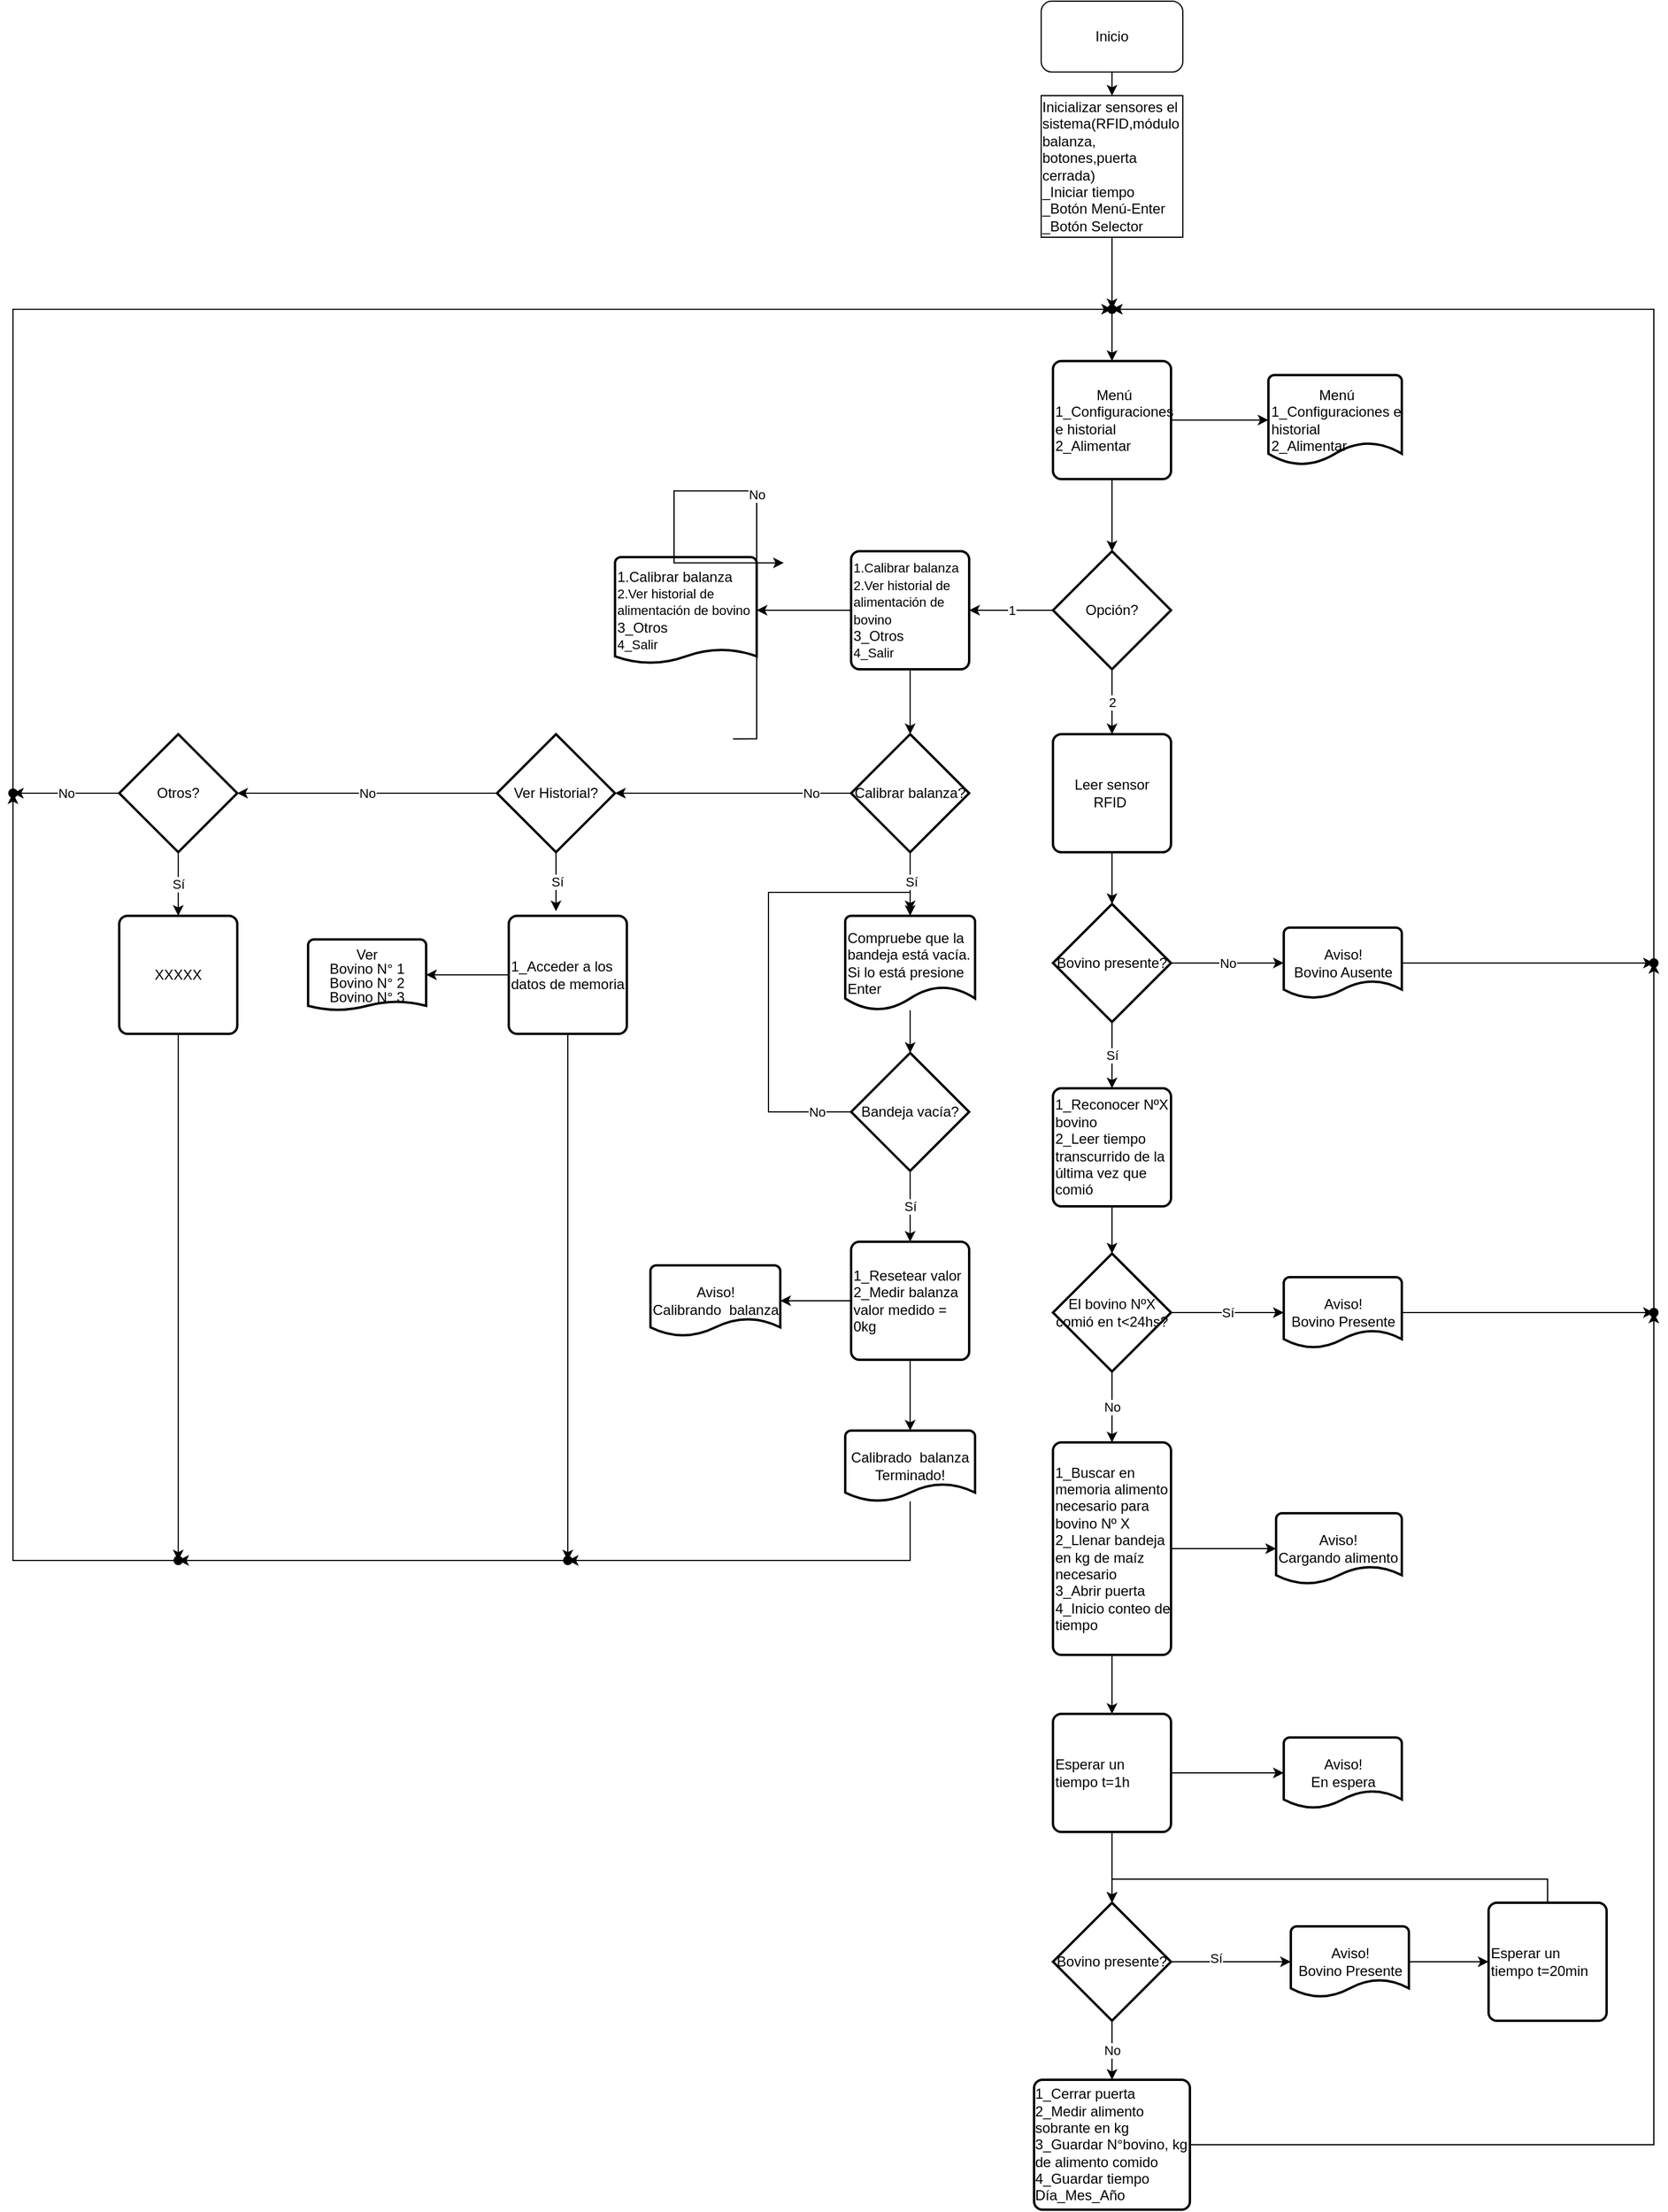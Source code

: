 <mxfile version="21.2.8" type="device">
  <diagram id="C5RBs43oDa-KdzZeNtuy" name="Page-1">
    <mxGraphModel dx="1843" dy="619" grid="1" gridSize="10" guides="1" tooltips="1" connect="1" arrows="1" fold="1" page="1" pageScale="1" pageWidth="827" pageHeight="1169" math="0" shadow="0">
      <root>
        <mxCell id="WIyWlLk6GJQsqaUBKTNV-0" />
        <mxCell id="WIyWlLk6GJQsqaUBKTNV-1" parent="WIyWlLk6GJQsqaUBKTNV-0" />
        <mxCell id="Qc7WhJj-bPQKoWYA3_jL-60" value="" style="edgeStyle=orthogonalEdgeStyle;rounded=0;orthogonalLoop=1;jettySize=auto;html=1;" edge="1" parent="WIyWlLk6GJQsqaUBKTNV-1" source="Qc7WhJj-bPQKoWYA3_jL-61" target="Qc7WhJj-bPQKoWYA3_jL-63">
          <mxGeometry relative="1" as="geometry" />
        </mxCell>
        <mxCell id="Qc7WhJj-bPQKoWYA3_jL-61" value="Inicio" style="rounded=1;whiteSpace=wrap;html=1;" vertex="1" parent="WIyWlLk6GJQsqaUBKTNV-1">
          <mxGeometry x="541" y="19" width="120" height="60" as="geometry" />
        </mxCell>
        <mxCell id="Qc7WhJj-bPQKoWYA3_jL-62" value="" style="edgeStyle=orthogonalEdgeStyle;rounded=0;orthogonalLoop=1;jettySize=auto;html=1;" edge="1" parent="WIyWlLk6GJQsqaUBKTNV-1" source="Qc7WhJj-bPQKoWYA3_jL-63" target="Qc7WhJj-bPQKoWYA3_jL-118">
          <mxGeometry relative="1" as="geometry" />
        </mxCell>
        <mxCell id="Qc7WhJj-bPQKoWYA3_jL-63" value="&lt;div style=&quot;text-align: left;&quot;&gt;&lt;span style=&quot;background-color: initial;&quot;&gt;Inicializar sensores el sistema(RFID,módulo balanza, botones,puerta cerrada)&lt;/span&gt;&lt;/div&gt;&lt;div style=&quot;text-align: left;&quot;&gt;&lt;span style=&quot;background-color: initial;&quot;&gt;_Iniciar tiempo&lt;/span&gt;&lt;/div&gt;&lt;div style=&quot;text-align: left;&quot;&gt;&lt;span style=&quot;background-color: initial;&quot;&gt;_Botón Menú-Enter&lt;/span&gt;&lt;/div&gt;&lt;div style=&quot;text-align: left;&quot;&gt;&lt;span style=&quot;background-color: initial;&quot;&gt;_Botón Selector&lt;/span&gt;&lt;/div&gt;" style="whiteSpace=wrap;html=1;aspect=fixed;" vertex="1" parent="WIyWlLk6GJQsqaUBKTNV-1">
          <mxGeometry x="541" y="99" width="120" height="120" as="geometry" />
        </mxCell>
        <mxCell id="Qc7WhJj-bPQKoWYA3_jL-64" value="No" style="edgeStyle=orthogonalEdgeStyle;rounded=0;orthogonalLoop=1;jettySize=auto;html=1;entryX=0;entryY=0.5;entryDx=0;entryDy=0;entryPerimeter=0;" edge="1" parent="WIyWlLk6GJQsqaUBKTNV-1" source="Qc7WhJj-bPQKoWYA3_jL-66" target="Qc7WhJj-bPQKoWYA3_jL-68">
          <mxGeometry relative="1" as="geometry">
            <mxPoint x="724.0" y="902.86" as="targetPoint" />
          </mxGeometry>
        </mxCell>
        <mxCell id="Qc7WhJj-bPQKoWYA3_jL-148" value="Sí" style="edgeStyle=orthogonalEdgeStyle;rounded=0;orthogonalLoop=1;jettySize=auto;html=1;" edge="1" parent="WIyWlLk6GJQsqaUBKTNV-1" source="Qc7WhJj-bPQKoWYA3_jL-66" target="Qc7WhJj-bPQKoWYA3_jL-147">
          <mxGeometry relative="1" as="geometry" />
        </mxCell>
        <mxCell id="Qc7WhJj-bPQKoWYA3_jL-66" value="Bovino presente?" style="strokeWidth=2;html=1;shape=mxgraph.flowchart.decision;whiteSpace=wrap;" vertex="1" parent="WIyWlLk6GJQsqaUBKTNV-1">
          <mxGeometry x="551" y="783.86" width="100" height="100" as="geometry" />
        </mxCell>
        <mxCell id="Qc7WhJj-bPQKoWYA3_jL-154" style="edgeStyle=orthogonalEdgeStyle;rounded=0;orthogonalLoop=1;jettySize=auto;html=1;entryX=0.262;entryY=0.622;entryDx=0;entryDy=0;entryPerimeter=0;" edge="1" parent="WIyWlLk6GJQsqaUBKTNV-1" source="Qc7WhJj-bPQKoWYA3_jL-68" target="Qc7WhJj-bPQKoWYA3_jL-152">
          <mxGeometry relative="1" as="geometry" />
        </mxCell>
        <mxCell id="Qc7WhJj-bPQKoWYA3_jL-68" value="Aviso!&lt;br&gt;Bovino Ausente" style="strokeWidth=2;html=1;shape=mxgraph.flowchart.document2;whiteSpace=wrap;size=0.25;align=center;" vertex="1" parent="WIyWlLk6GJQsqaUBKTNV-1">
          <mxGeometry x="746.5" y="803.86" width="100" height="60" as="geometry" />
        </mxCell>
        <mxCell id="Qc7WhJj-bPQKoWYA3_jL-71" value="No" style="edgeStyle=orthogonalEdgeStyle;rounded=0;orthogonalLoop=1;jettySize=auto;html=1;entryX=0.5;entryY=0;entryDx=0;entryDy=0;" edge="1" parent="WIyWlLk6GJQsqaUBKTNV-1" source="Qc7WhJj-bPQKoWYA3_jL-72" target="Qc7WhJj-bPQKoWYA3_jL-91">
          <mxGeometry relative="1" as="geometry">
            <mxPoint x="610" y="1792.86" as="targetPoint" />
          </mxGeometry>
        </mxCell>
        <mxCell id="Qc7WhJj-bPQKoWYA3_jL-145" value="" style="edgeStyle=orthogonalEdgeStyle;rounded=0;orthogonalLoop=1;jettySize=auto;html=1;" edge="1" parent="WIyWlLk6GJQsqaUBKTNV-1" source="Qc7WhJj-bPQKoWYA3_jL-72" target="Qc7WhJj-bPQKoWYA3_jL-140">
          <mxGeometry relative="1" as="geometry" />
        </mxCell>
        <mxCell id="Qc7WhJj-bPQKoWYA3_jL-146" value="Sí" style="edgeLabel;html=1;align=center;verticalAlign=middle;resizable=0;points=[];" vertex="1" connectable="0" parent="Qc7WhJj-bPQKoWYA3_jL-145">
          <mxGeometry x="-0.258" y="3" relative="1" as="geometry">
            <mxPoint as="offset" />
          </mxGeometry>
        </mxCell>
        <mxCell id="Qc7WhJj-bPQKoWYA3_jL-72" value="Bovino presente?" style="strokeWidth=2;html=1;shape=mxgraph.flowchart.decision;whiteSpace=wrap;" vertex="1" parent="WIyWlLk6GJQsqaUBKTNV-1">
          <mxGeometry x="551" y="1630" width="100" height="100" as="geometry" />
        </mxCell>
        <mxCell id="Qc7WhJj-bPQKoWYA3_jL-79" value="1.Calibrar balanza&lt;br style=&quot;border-color: var(--border-color); font-size: 11px;&quot;&gt;&lt;span style=&quot;border-color: var(--border-color); font-size: 11px;&quot;&gt;2.Ver historial de alimentación de bovino&lt;br style=&quot;border-color: var(--border-color);&quot;&gt;&lt;/span&gt;&lt;span style=&quot;&quot;&gt;3_Otros&lt;/span&gt;&lt;br style=&quot;border-color: var(--border-color); font-size: 11px;&quot;&gt;&lt;span style=&quot;border-color: var(--border-color); font-size: 11px;&quot;&gt;4_Salir&lt;/span&gt;" style="strokeWidth=2;html=1;shape=mxgraph.flowchart.document2;whiteSpace=wrap;size=0.133;align=left;" vertex="1" parent="WIyWlLk6GJQsqaUBKTNV-1">
          <mxGeometry x="180" y="490" width="120" height="90" as="geometry" />
        </mxCell>
        <mxCell id="Qc7WhJj-bPQKoWYA3_jL-81" value="No" style="edgeStyle=orthogonalEdgeStyle;rounded=0;orthogonalLoop=1;jettySize=auto;html=1;entryX=0.5;entryY=0;entryDx=0;entryDy=0;entryPerimeter=0;" edge="1" parent="WIyWlLk6GJQsqaUBKTNV-1" target="Qc7WhJj-bPQKoWYA3_jL-108">
          <mxGeometry relative="1" as="geometry">
            <mxPoint x="323" y="494.86" as="targetPoint" />
            <Array as="points">
              <mxPoint x="300" y="644.86" />
              <mxPoint x="300" y="433.86" />
              <mxPoint x="230" y="433.86" />
            </Array>
            <mxPoint x="280" y="643.941" as="sourcePoint" />
          </mxGeometry>
        </mxCell>
        <mxCell id="Qc7WhJj-bPQKoWYA3_jL-170" value="" style="edgeStyle=orthogonalEdgeStyle;rounded=0;orthogonalLoop=1;jettySize=auto;html=1;" edge="1" parent="WIyWlLk6GJQsqaUBKTNV-1" source="Qc7WhJj-bPQKoWYA3_jL-86" target="Qc7WhJj-bPQKoWYA3_jL-89">
          <mxGeometry relative="1" as="geometry" />
        </mxCell>
        <mxCell id="Qc7WhJj-bPQKoWYA3_jL-86" value="Compruebe que la bandeja está vacía. Si lo está presione Enter" style="strokeWidth=2;html=1;shape=mxgraph.flowchart.document2;whiteSpace=wrap;size=0.25;align=left;" vertex="1" parent="WIyWlLk6GJQsqaUBKTNV-1">
          <mxGeometry x="375" y="793.86" width="110" height="80" as="geometry" />
        </mxCell>
        <mxCell id="Qc7WhJj-bPQKoWYA3_jL-171" value="Sí" style="edgeStyle=orthogonalEdgeStyle;rounded=0;orthogonalLoop=1;jettySize=auto;html=1;entryX=0.5;entryY=0;entryDx=0;entryDy=0;" edge="1" parent="WIyWlLk6GJQsqaUBKTNV-1" source="Qc7WhJj-bPQKoWYA3_jL-89" target="Qc7WhJj-bPQKoWYA3_jL-132">
          <mxGeometry relative="1" as="geometry" />
        </mxCell>
        <mxCell id="Qc7WhJj-bPQKoWYA3_jL-173" value="No" style="edgeStyle=orthogonalEdgeStyle;rounded=0;orthogonalLoop=1;jettySize=auto;html=1;entryX=0.5;entryY=0;entryDx=0;entryDy=0;entryPerimeter=0;" edge="1" parent="WIyWlLk6GJQsqaUBKTNV-1" source="Qc7WhJj-bPQKoWYA3_jL-89" target="Qc7WhJj-bPQKoWYA3_jL-86">
          <mxGeometry x="-0.848" relative="1" as="geometry">
            <Array as="points">
              <mxPoint x="310" y="960" />
              <mxPoint x="310" y="774" />
              <mxPoint x="430" y="774" />
            </Array>
            <mxPoint x="1" as="offset" />
          </mxGeometry>
        </mxCell>
        <mxCell id="Qc7WhJj-bPQKoWYA3_jL-89" value="Bandeja vacía?" style="strokeWidth=2;html=1;shape=mxgraph.flowchart.decision;whiteSpace=wrap;" vertex="1" parent="WIyWlLk6GJQsqaUBKTNV-1">
          <mxGeometry x="380" y="910" width="100" height="100" as="geometry" />
        </mxCell>
        <mxCell id="Qc7WhJj-bPQKoWYA3_jL-164" style="edgeStyle=orthogonalEdgeStyle;rounded=0;orthogonalLoop=1;jettySize=auto;html=1;entryX=0.585;entryY=1.197;entryDx=0;entryDy=0;entryPerimeter=0;" edge="1" parent="WIyWlLk6GJQsqaUBKTNV-1" source="Qc7WhJj-bPQKoWYA3_jL-91" target="Qc7WhJj-bPQKoWYA3_jL-163">
          <mxGeometry relative="1" as="geometry" />
        </mxCell>
        <mxCell id="Qc7WhJj-bPQKoWYA3_jL-91" value="&lt;div style=&quot;text-align: left;&quot;&gt;&lt;span style=&quot;background-color: initial;&quot;&gt;1_Cerrar puerta&lt;/span&gt;&lt;/div&gt;&lt;div style=&quot;text-align: left;&quot;&gt;&lt;span style=&quot;background-color: initial;&quot;&gt;2_Medir alimento&amp;nbsp; sobrante en kg&lt;/span&gt;&lt;/div&gt;&lt;div style=&quot;text-align: left;&quot;&gt;&lt;span style=&quot;background-color: initial;&quot;&gt;3_Guardar N°bovino, kg de alimento comido&lt;/span&gt;&lt;/div&gt;&lt;div style=&quot;text-align: left;&quot;&gt;&lt;span style=&quot;background-color: initial;&quot;&gt;4_Guardar tiempo Día_Mes_Año&lt;/span&gt;&lt;/div&gt;" style="rounded=1;whiteSpace=wrap;html=1;absoluteArcSize=1;arcSize=14;strokeWidth=2;" vertex="1" parent="WIyWlLk6GJQsqaUBKTNV-1">
          <mxGeometry x="535" y="1780" width="132" height="110" as="geometry" />
        </mxCell>
        <mxCell id="Qc7WhJj-bPQKoWYA3_jL-139" value="" style="edgeStyle=orthogonalEdgeStyle;rounded=0;orthogonalLoop=1;jettySize=auto;html=1;" edge="1" parent="WIyWlLk6GJQsqaUBKTNV-1" source="Qc7WhJj-bPQKoWYA3_jL-92" target="Qc7WhJj-bPQKoWYA3_jL-138">
          <mxGeometry relative="1" as="geometry" />
        </mxCell>
        <mxCell id="Qc7WhJj-bPQKoWYA3_jL-158" value="" style="edgeStyle=orthogonalEdgeStyle;rounded=0;orthogonalLoop=1;jettySize=auto;html=1;" edge="1" parent="WIyWlLk6GJQsqaUBKTNV-1" source="Qc7WhJj-bPQKoWYA3_jL-92" target="Qc7WhJj-bPQKoWYA3_jL-136">
          <mxGeometry relative="1" as="geometry" />
        </mxCell>
        <mxCell id="Qc7WhJj-bPQKoWYA3_jL-92" value="1_Buscar en memoria alimento necesario para bovino Nº X&lt;br style=&quot;border-color: var(--border-color);&quot;&gt;2_Llenar bandeja en kg de maíz necesario &lt;br&gt;3_Abrir puerta&lt;br&gt;4_Inicio conteo de tiempo" style="rounded=1;whiteSpace=wrap;html=1;absoluteArcSize=1;arcSize=14;strokeWidth=2;align=left;" vertex="1" parent="WIyWlLk6GJQsqaUBKTNV-1">
          <mxGeometry x="551" y="1240" width="100" height="180" as="geometry" />
        </mxCell>
        <mxCell id="Qc7WhJj-bPQKoWYA3_jL-177" style="edgeStyle=orthogonalEdgeStyle;rounded=0;orthogonalLoop=1;jettySize=auto;html=1;entryX=0.997;entryY=0.609;entryDx=0;entryDy=0;entryPerimeter=0;" edge="1" parent="WIyWlLk6GJQsqaUBKTNV-1" source="Qc7WhJj-bPQKoWYA3_jL-96" target="Qc7WhJj-bPQKoWYA3_jL-176">
          <mxGeometry relative="1" as="geometry">
            <Array as="points">
              <mxPoint x="430" y="1340" />
            </Array>
          </mxGeometry>
        </mxCell>
        <mxCell id="Qc7WhJj-bPQKoWYA3_jL-96" value="Calibrado&amp;nbsp; balanza Terminado!" style="strokeWidth=2;html=1;shape=mxgraph.flowchart.document2;whiteSpace=wrap;size=0.25;" vertex="1" parent="WIyWlLk6GJQsqaUBKTNV-1">
          <mxGeometry x="375" y="1230" width="110" height="60" as="geometry" />
        </mxCell>
        <mxCell id="Qc7WhJj-bPQKoWYA3_jL-101" value="&lt;p style=&quot;line-height: 100%;&quot;&gt;&lt;font style=&quot;font-size: 12px;&quot;&gt;Ver&lt;br&gt;Bovino N° 1&lt;br&gt;Bovino N° 2&lt;br&gt;Bovino N° 3&lt;/font&gt;&lt;/p&gt;" style="strokeWidth=2;html=1;shape=mxgraph.flowchart.document2;whiteSpace=wrap;size=0.125;" vertex="1" parent="WIyWlLk6GJQsqaUBKTNV-1">
          <mxGeometry x="-80" y="813.86" width="100" height="60" as="geometry" />
        </mxCell>
        <mxCell id="Qc7WhJj-bPQKoWYA3_jL-104" value="No" style="edgeStyle=orthogonalEdgeStyle;rounded=0;orthogonalLoop=1;jettySize=auto;html=1;entryX=0.5;entryY=0;entryDx=0;entryDy=0;entryPerimeter=0;" edge="1" parent="WIyWlLk6GJQsqaUBKTNV-1" source="Qc7WhJj-bPQKoWYA3_jL-105">
          <mxGeometry x="-0.339" relative="1" as="geometry">
            <Array as="points">
              <mxPoint x="296.86" y="658.86" />
              <mxPoint x="296.86" y="438.86" />
              <mxPoint x="226.86" y="438.86" />
            </Array>
            <mxPoint as="offset" />
            <mxPoint x="226.86" y="458.86" as="targetPoint" />
          </mxGeometry>
        </mxCell>
        <mxCell id="Qc7WhJj-bPQKoWYA3_jL-168" style="edgeStyle=orthogonalEdgeStyle;rounded=0;orthogonalLoop=1;jettySize=auto;html=1;entryX=0.5;entryY=0;entryDx=0;entryDy=0;" edge="1" parent="WIyWlLk6GJQsqaUBKTNV-1" source="Qc7WhJj-bPQKoWYA3_jL-118" target="Qc7WhJj-bPQKoWYA3_jL-119">
          <mxGeometry relative="1" as="geometry" />
        </mxCell>
        <mxCell id="Qc7WhJj-bPQKoWYA3_jL-118" value="" style="shape=waypoint;sketch=0;size=6;pointerEvents=1;points=[];fillColor=default;resizable=0;rotatable=0;perimeter=centerPerimeter;snapToPoint=1;strokeWidth=2;" vertex="1" parent="WIyWlLk6GJQsqaUBKTNV-1">
          <mxGeometry x="591" y="270" width="20" height="20" as="geometry" />
        </mxCell>
        <mxCell id="Qc7WhJj-bPQKoWYA3_jL-121" style="edgeStyle=orthogonalEdgeStyle;rounded=0;orthogonalLoop=1;jettySize=auto;html=1;entryX=0.5;entryY=0;entryDx=0;entryDy=0;entryPerimeter=0;" edge="1" parent="WIyWlLk6GJQsqaUBKTNV-1" source="Qc7WhJj-bPQKoWYA3_jL-119" target="Qc7WhJj-bPQKoWYA3_jL-120">
          <mxGeometry relative="1" as="geometry" />
        </mxCell>
        <mxCell id="Qc7WhJj-bPQKoWYA3_jL-123" value="" style="edgeStyle=orthogonalEdgeStyle;rounded=0;orthogonalLoop=1;jettySize=auto;html=1;" edge="1" parent="WIyWlLk6GJQsqaUBKTNV-1" source="Qc7WhJj-bPQKoWYA3_jL-119" target="Qc7WhJj-bPQKoWYA3_jL-122">
          <mxGeometry relative="1" as="geometry" />
        </mxCell>
        <mxCell id="Qc7WhJj-bPQKoWYA3_jL-119" value="&lt;div style=&quot;text-align: center;&quot;&gt;Menú&lt;/div&gt;1_Configuraciones e historial&lt;br&gt;2_Alimentar" style="rounded=1;whiteSpace=wrap;html=1;absoluteArcSize=1;arcSize=14;strokeWidth=2;align=left;" vertex="1" parent="WIyWlLk6GJQsqaUBKTNV-1">
          <mxGeometry x="551" y="323.86" width="100" height="100" as="geometry" />
        </mxCell>
        <mxCell id="Qc7WhJj-bPQKoWYA3_jL-125" value="2" style="edgeStyle=orthogonalEdgeStyle;rounded=0;orthogonalLoop=1;jettySize=auto;html=1;" edge="1" parent="WIyWlLk6GJQsqaUBKTNV-1" source="Qc7WhJj-bPQKoWYA3_jL-120" target="Qc7WhJj-bPQKoWYA3_jL-124">
          <mxGeometry relative="1" as="geometry" />
        </mxCell>
        <mxCell id="Qc7WhJj-bPQKoWYA3_jL-127" value="1" style="edgeStyle=orthogonalEdgeStyle;rounded=0;orthogonalLoop=1;jettySize=auto;html=1;entryX=1;entryY=0.5;entryDx=0;entryDy=0;" edge="1" parent="WIyWlLk6GJQsqaUBKTNV-1" source="Qc7WhJj-bPQKoWYA3_jL-120" target="Qc7WhJj-bPQKoWYA3_jL-126">
          <mxGeometry relative="1" as="geometry" />
        </mxCell>
        <mxCell id="Qc7WhJj-bPQKoWYA3_jL-120" value="Opción?" style="strokeWidth=2;html=1;shape=mxgraph.flowchart.decision;whiteSpace=wrap;" vertex="1" parent="WIyWlLk6GJQsqaUBKTNV-1">
          <mxGeometry x="551" y="485" width="100" height="100" as="geometry" />
        </mxCell>
        <mxCell id="Qc7WhJj-bPQKoWYA3_jL-122" value="&lt;div style=&quot;text-align: center; border-color: var(--border-color);&quot;&gt;Menú&lt;/div&gt;1_Configuraciones e historial&lt;br style=&quot;border-color: var(--border-color);&quot;&gt;&lt;span style=&quot;&quot;&gt;2_Alimentar&lt;/span&gt;" style="strokeWidth=2;html=1;shape=mxgraph.flowchart.document2;whiteSpace=wrap;size=0.25;align=left;" vertex="1" parent="WIyWlLk6GJQsqaUBKTNV-1">
          <mxGeometry x="733.5" y="335.79" width="113" height="76.14" as="geometry" />
        </mxCell>
        <mxCell id="Qc7WhJj-bPQKoWYA3_jL-135" value="" style="edgeStyle=orthogonalEdgeStyle;rounded=0;orthogonalLoop=1;jettySize=auto;html=1;" edge="1" parent="WIyWlLk6GJQsqaUBKTNV-1" source="Qc7WhJj-bPQKoWYA3_jL-124" target="Qc7WhJj-bPQKoWYA3_jL-66">
          <mxGeometry relative="1" as="geometry" />
        </mxCell>
        <mxCell id="Qc7WhJj-bPQKoWYA3_jL-124" value="Leer sensor RFID&amp;nbsp;" style="rounded=1;whiteSpace=wrap;html=1;absoluteArcSize=1;arcSize=14;strokeWidth=2;align=center;" vertex="1" parent="WIyWlLk6GJQsqaUBKTNV-1">
          <mxGeometry x="551" y="640" width="100" height="100" as="geometry" />
        </mxCell>
        <mxCell id="Qc7WhJj-bPQKoWYA3_jL-128" style="edgeStyle=orthogonalEdgeStyle;rounded=0;orthogonalLoop=1;jettySize=auto;html=1;entryX=1;entryY=0.5;entryDx=0;entryDy=0;entryPerimeter=0;" edge="1" parent="WIyWlLk6GJQsqaUBKTNV-1" source="Qc7WhJj-bPQKoWYA3_jL-126" target="Qc7WhJj-bPQKoWYA3_jL-79">
          <mxGeometry relative="1" as="geometry" />
        </mxCell>
        <mxCell id="Qc7WhJj-bPQKoWYA3_jL-130" style="edgeStyle=orthogonalEdgeStyle;rounded=0;orthogonalLoop=1;jettySize=auto;html=1;entryX=0.5;entryY=0;entryDx=0;entryDy=0;entryPerimeter=0;" edge="1" parent="WIyWlLk6GJQsqaUBKTNV-1" source="Qc7WhJj-bPQKoWYA3_jL-126" target="Qc7WhJj-bPQKoWYA3_jL-129">
          <mxGeometry relative="1" as="geometry" />
        </mxCell>
        <mxCell id="Qc7WhJj-bPQKoWYA3_jL-126" value="&lt;span style=&quot;font-size: 11px; text-align: center;&quot;&gt;1.Calibrar balanza&lt;/span&gt;&lt;br style=&quot;border-color: var(--border-color); font-size: 11px; text-align: center;&quot;&gt;&lt;span style=&quot;font-size: 11px; text-align: center;&quot;&gt;2.Ver historial de alimentación de bovino&lt;br&gt;&lt;/span&gt;3_Otros&lt;br style=&quot;border-color: var(--border-color); font-size: 11px; text-align: center;&quot;&gt;&lt;span style=&quot;font-size: 11px; text-align: center;&quot;&gt;4_Salir&lt;/span&gt;&lt;div style=&quot;text-align: center;&quot;&gt;&lt;/div&gt;" style="rounded=1;whiteSpace=wrap;html=1;absoluteArcSize=1;arcSize=14;strokeWidth=2;align=left;" vertex="1" parent="WIyWlLk6GJQsqaUBKTNV-1">
          <mxGeometry x="380" y="485" width="100" height="100" as="geometry" />
        </mxCell>
        <mxCell id="Qc7WhJj-bPQKoWYA3_jL-174" value="Sí" style="edgeStyle=orthogonalEdgeStyle;rounded=0;orthogonalLoop=1;jettySize=auto;html=1;" edge="1" parent="WIyWlLk6GJQsqaUBKTNV-1" source="Qc7WhJj-bPQKoWYA3_jL-129">
          <mxGeometry relative="1" as="geometry">
            <mxPoint x="430" y="790.0" as="targetPoint" />
          </mxGeometry>
        </mxCell>
        <mxCell id="Qc7WhJj-bPQKoWYA3_jL-179" value="No" style="edgeStyle=orthogonalEdgeStyle;rounded=0;orthogonalLoop=1;jettySize=auto;html=1;" edge="1" parent="WIyWlLk6GJQsqaUBKTNV-1" source="Qc7WhJj-bPQKoWYA3_jL-129" target="Qc7WhJj-bPQKoWYA3_jL-178">
          <mxGeometry x="-0.667" relative="1" as="geometry">
            <mxPoint x="-1" as="offset" />
          </mxGeometry>
        </mxCell>
        <mxCell id="Qc7WhJj-bPQKoWYA3_jL-129" value="Calibrar balanza?" style="strokeWidth=2;html=1;shape=mxgraph.flowchart.decision;whiteSpace=wrap;" vertex="1" parent="WIyWlLk6GJQsqaUBKTNV-1">
          <mxGeometry x="380" y="640" width="100" height="100" as="geometry" />
        </mxCell>
        <mxCell id="Qc7WhJj-bPQKoWYA3_jL-131" value="&lt;div style=&quot;text-align: center;&quot;&gt;&lt;span style=&quot;background-color: initial;&quot;&gt;Aviso!&lt;/span&gt;&lt;/div&gt;Calibrando&amp;nbsp; balanza" style="strokeWidth=2;html=1;shape=mxgraph.flowchart.document2;whiteSpace=wrap;size=0.25;align=left;" vertex="1" parent="WIyWlLk6GJQsqaUBKTNV-1">
          <mxGeometry x="210" y="1090" width="110" height="60" as="geometry" />
        </mxCell>
        <mxCell id="Qc7WhJj-bPQKoWYA3_jL-172" value="" style="edgeStyle=orthogonalEdgeStyle;rounded=0;orthogonalLoop=1;jettySize=auto;html=1;" edge="1" parent="WIyWlLk6GJQsqaUBKTNV-1" source="Qc7WhJj-bPQKoWYA3_jL-132" target="Qc7WhJj-bPQKoWYA3_jL-131">
          <mxGeometry relative="1" as="geometry" />
        </mxCell>
        <mxCell id="Qc7WhJj-bPQKoWYA3_jL-175" style="edgeStyle=orthogonalEdgeStyle;rounded=0;orthogonalLoop=1;jettySize=auto;html=1;entryX=0.5;entryY=0;entryDx=0;entryDy=0;entryPerimeter=0;" edge="1" parent="WIyWlLk6GJQsqaUBKTNV-1" source="Qc7WhJj-bPQKoWYA3_jL-132" target="Qc7WhJj-bPQKoWYA3_jL-96">
          <mxGeometry relative="1" as="geometry" />
        </mxCell>
        <mxCell id="Qc7WhJj-bPQKoWYA3_jL-132" value="1_Resetear valor&lt;br&gt;2_Medir balanza&lt;br&gt;valor medido = 0kg" style="rounded=1;whiteSpace=wrap;html=1;absoluteArcSize=1;arcSize=14;strokeWidth=2;align=left;" vertex="1" parent="WIyWlLk6GJQsqaUBKTNV-1">
          <mxGeometry x="380" y="1070" width="100" height="100" as="geometry" />
        </mxCell>
        <mxCell id="Qc7WhJj-bPQKoWYA3_jL-141" value="" style="edgeStyle=orthogonalEdgeStyle;rounded=0;orthogonalLoop=1;jettySize=auto;html=1;" edge="1" parent="WIyWlLk6GJQsqaUBKTNV-1" source="Qc7WhJj-bPQKoWYA3_jL-136" target="Qc7WhJj-bPQKoWYA3_jL-72">
          <mxGeometry relative="1" as="geometry" />
        </mxCell>
        <mxCell id="Qc7WhJj-bPQKoWYA3_jL-144" value="" style="edgeStyle=orthogonalEdgeStyle;rounded=0;orthogonalLoop=1;jettySize=auto;html=1;" edge="1" parent="WIyWlLk6GJQsqaUBKTNV-1" source="Qc7WhJj-bPQKoWYA3_jL-136" target="Qc7WhJj-bPQKoWYA3_jL-143">
          <mxGeometry relative="1" as="geometry" />
        </mxCell>
        <mxCell id="Qc7WhJj-bPQKoWYA3_jL-136" value="Esperar un tiempo t=1h&lt;br&gt;" style="rounded=1;whiteSpace=wrap;html=1;absoluteArcSize=1;arcSize=14;strokeWidth=2;align=left;" vertex="1" parent="WIyWlLk6GJQsqaUBKTNV-1">
          <mxGeometry x="551" y="1470" width="100" height="100" as="geometry" />
        </mxCell>
        <mxCell id="Qc7WhJj-bPQKoWYA3_jL-138" value="&lt;div style=&quot;text-align: center;&quot;&gt;&lt;span style=&quot;background-color: initial;&quot;&gt;Aviso!&lt;/span&gt;&lt;/div&gt;Cargando alimento" style="strokeWidth=2;html=1;shape=mxgraph.flowchart.document2;whiteSpace=wrap;size=0.25;align=left;" vertex="1" parent="WIyWlLk6GJQsqaUBKTNV-1">
          <mxGeometry x="740" y="1300" width="106.5" height="60" as="geometry" />
        </mxCell>
        <mxCell id="Qc7WhJj-bPQKoWYA3_jL-161" value="" style="edgeStyle=orthogonalEdgeStyle;rounded=0;orthogonalLoop=1;jettySize=auto;html=1;" edge="1" parent="WIyWlLk6GJQsqaUBKTNV-1" source="Qc7WhJj-bPQKoWYA3_jL-140" target="Qc7WhJj-bPQKoWYA3_jL-159">
          <mxGeometry relative="1" as="geometry" />
        </mxCell>
        <mxCell id="Qc7WhJj-bPQKoWYA3_jL-140" value="Aviso!&lt;br&gt;Bovino Presente" style="strokeWidth=2;html=1;shape=mxgraph.flowchart.document2;whiteSpace=wrap;size=0.25;align=center;" vertex="1" parent="WIyWlLk6GJQsqaUBKTNV-1">
          <mxGeometry x="752.5" y="1650" width="100" height="60" as="geometry" />
        </mxCell>
        <mxCell id="Qc7WhJj-bPQKoWYA3_jL-143" value="Aviso!&lt;br&gt;En espera" style="strokeWidth=2;html=1;shape=mxgraph.flowchart.document2;whiteSpace=wrap;size=0.25;align=center;" vertex="1" parent="WIyWlLk6GJQsqaUBKTNV-1">
          <mxGeometry x="746.5" y="1490" width="100" height="60" as="geometry" />
        </mxCell>
        <mxCell id="Qc7WhJj-bPQKoWYA3_jL-151" value="" style="edgeStyle=orthogonalEdgeStyle;rounded=0;orthogonalLoop=1;jettySize=auto;html=1;" edge="1" parent="WIyWlLk6GJQsqaUBKTNV-1" source="Qc7WhJj-bPQKoWYA3_jL-147" target="Qc7WhJj-bPQKoWYA3_jL-149">
          <mxGeometry relative="1" as="geometry" />
        </mxCell>
        <mxCell id="Qc7WhJj-bPQKoWYA3_jL-147" value="1_Reconocer NºX bovino&lt;br&gt;2_Leer tiempo transcurrido de la última vez que comió" style="rounded=1;whiteSpace=wrap;html=1;absoluteArcSize=1;arcSize=14;strokeWidth=2;align=left;" vertex="1" parent="WIyWlLk6GJQsqaUBKTNV-1">
          <mxGeometry x="551" y="940" width="100" height="100" as="geometry" />
        </mxCell>
        <mxCell id="Qc7WhJj-bPQKoWYA3_jL-150" value="No" style="edgeStyle=orthogonalEdgeStyle;rounded=0;orthogonalLoop=1;jettySize=auto;html=1;" edge="1" parent="WIyWlLk6GJQsqaUBKTNV-1" source="Qc7WhJj-bPQKoWYA3_jL-149" target="Qc7WhJj-bPQKoWYA3_jL-92">
          <mxGeometry relative="1" as="geometry" />
        </mxCell>
        <mxCell id="Qc7WhJj-bPQKoWYA3_jL-156" value="Sí" style="edgeStyle=orthogonalEdgeStyle;rounded=0;orthogonalLoop=1;jettySize=auto;html=1;entryX=0;entryY=0.5;entryDx=0;entryDy=0;entryPerimeter=0;" edge="1" parent="WIyWlLk6GJQsqaUBKTNV-1" source="Qc7WhJj-bPQKoWYA3_jL-149" target="Qc7WhJj-bPQKoWYA3_jL-155">
          <mxGeometry relative="1" as="geometry" />
        </mxCell>
        <mxCell id="Qc7WhJj-bPQKoWYA3_jL-149" value="El bovino NºX comió en t&amp;lt;24hs?" style="strokeWidth=2;html=1;shape=mxgraph.flowchart.decision;whiteSpace=wrap;" vertex="1" parent="WIyWlLk6GJQsqaUBKTNV-1">
          <mxGeometry x="551" y="1080" width="100" height="100" as="geometry" />
        </mxCell>
        <mxCell id="Qc7WhJj-bPQKoWYA3_jL-167" style="edgeStyle=orthogonalEdgeStyle;rounded=0;orthogonalLoop=1;jettySize=auto;html=1;entryX=0.771;entryY=0.785;entryDx=0;entryDy=0;entryPerimeter=0;" edge="1" parent="WIyWlLk6GJQsqaUBKTNV-1" source="Qc7WhJj-bPQKoWYA3_jL-152" target="Qc7WhJj-bPQKoWYA3_jL-118">
          <mxGeometry relative="1" as="geometry">
            <Array as="points">
              <mxPoint x="1060" y="280" />
            </Array>
          </mxGeometry>
        </mxCell>
        <mxCell id="Qc7WhJj-bPQKoWYA3_jL-152" value="" style="shape=waypoint;sketch=0;size=6;pointerEvents=1;points=[];fillColor=default;resizable=0;rotatable=0;perimeter=centerPerimeter;snapToPoint=1;strokeWidth=2;" vertex="1" parent="WIyWlLk6GJQsqaUBKTNV-1">
          <mxGeometry x="1050" y="823.86" width="20" height="20" as="geometry" />
        </mxCell>
        <mxCell id="Qc7WhJj-bPQKoWYA3_jL-165" style="edgeStyle=orthogonalEdgeStyle;rounded=0;orthogonalLoop=1;jettySize=auto;html=1;entryX=0.174;entryY=0.403;entryDx=0;entryDy=0;entryPerimeter=0;" edge="1" parent="WIyWlLk6GJQsqaUBKTNV-1" source="Qc7WhJj-bPQKoWYA3_jL-155" target="Qc7WhJj-bPQKoWYA3_jL-163">
          <mxGeometry relative="1" as="geometry" />
        </mxCell>
        <mxCell id="Qc7WhJj-bPQKoWYA3_jL-155" value="Aviso!&lt;br&gt;Bovino Presente" style="strokeWidth=2;html=1;shape=mxgraph.flowchart.document2;whiteSpace=wrap;size=0.25;align=center;" vertex="1" parent="WIyWlLk6GJQsqaUBKTNV-1">
          <mxGeometry x="746.5" y="1100" width="100" height="60" as="geometry" />
        </mxCell>
        <mxCell id="Qc7WhJj-bPQKoWYA3_jL-160" style="edgeStyle=orthogonalEdgeStyle;rounded=0;orthogonalLoop=1;jettySize=auto;html=1;entryX=0.5;entryY=0;entryDx=0;entryDy=0;entryPerimeter=0;" edge="1" parent="WIyWlLk6GJQsqaUBKTNV-1" source="Qc7WhJj-bPQKoWYA3_jL-159" target="Qc7WhJj-bPQKoWYA3_jL-72">
          <mxGeometry relative="1" as="geometry">
            <Array as="points">
              <mxPoint x="970" y="1610" />
              <mxPoint x="601" y="1610" />
            </Array>
          </mxGeometry>
        </mxCell>
        <mxCell id="Qc7WhJj-bPQKoWYA3_jL-159" value="Esperar un tiempo t=20min" style="rounded=1;whiteSpace=wrap;html=1;absoluteArcSize=1;arcSize=14;strokeWidth=2;align=left;" vertex="1" parent="WIyWlLk6GJQsqaUBKTNV-1">
          <mxGeometry x="920" y="1630" width="100" height="100" as="geometry" />
        </mxCell>
        <mxCell id="Qc7WhJj-bPQKoWYA3_jL-166" style="edgeStyle=orthogonalEdgeStyle;rounded=0;orthogonalLoop=1;jettySize=auto;html=1;entryX=0.438;entryY=1.151;entryDx=0;entryDy=0;entryPerimeter=0;" edge="1" parent="WIyWlLk6GJQsqaUBKTNV-1" source="Qc7WhJj-bPQKoWYA3_jL-163" target="Qc7WhJj-bPQKoWYA3_jL-152">
          <mxGeometry relative="1" as="geometry" />
        </mxCell>
        <mxCell id="Qc7WhJj-bPQKoWYA3_jL-163" value="" style="shape=waypoint;sketch=0;size=6;pointerEvents=1;points=[];fillColor=default;resizable=0;rotatable=0;perimeter=centerPerimeter;snapToPoint=1;strokeWidth=2;" vertex="1" parent="WIyWlLk6GJQsqaUBKTNV-1">
          <mxGeometry x="1050" y="1120" width="20" height="20" as="geometry" />
        </mxCell>
        <mxCell id="Qc7WhJj-bPQKoWYA3_jL-192" style="edgeStyle=orthogonalEdgeStyle;rounded=0;orthogonalLoop=1;jettySize=auto;html=1;entryX=0.909;entryY=0.903;entryDx=0;entryDy=0;entryPerimeter=0;" edge="1" parent="WIyWlLk6GJQsqaUBKTNV-1" source="Qc7WhJj-bPQKoWYA3_jL-176" target="Qc7WhJj-bPQKoWYA3_jL-190">
          <mxGeometry relative="1" as="geometry" />
        </mxCell>
        <mxCell id="Qc7WhJj-bPQKoWYA3_jL-176" value="" style="shape=waypoint;sketch=0;size=6;pointerEvents=1;points=[];fillColor=default;resizable=0;rotatable=0;perimeter=centerPerimeter;snapToPoint=1;strokeWidth=2;" vertex="1" parent="WIyWlLk6GJQsqaUBKTNV-1">
          <mxGeometry x="130" y="1330" width="20" height="20" as="geometry" />
        </mxCell>
        <mxCell id="Qc7WhJj-bPQKoWYA3_jL-181" value="Sí" style="edgeStyle=orthogonalEdgeStyle;rounded=0;orthogonalLoop=1;jettySize=auto;html=1;" edge="1" parent="WIyWlLk6GJQsqaUBKTNV-1" source="Qc7WhJj-bPQKoWYA3_jL-178">
          <mxGeometry relative="1" as="geometry">
            <mxPoint x="130" y="790.0" as="targetPoint" />
          </mxGeometry>
        </mxCell>
        <mxCell id="Qc7WhJj-bPQKoWYA3_jL-193" value="No" style="edgeStyle=orthogonalEdgeStyle;rounded=0;orthogonalLoop=1;jettySize=auto;html=1;entryX=1;entryY=0.5;entryDx=0;entryDy=0;entryPerimeter=0;" edge="1" parent="WIyWlLk6GJQsqaUBKTNV-1" source="Qc7WhJj-bPQKoWYA3_jL-178" target="Qc7WhJj-bPQKoWYA3_jL-185">
          <mxGeometry relative="1" as="geometry" />
        </mxCell>
        <mxCell id="Qc7WhJj-bPQKoWYA3_jL-178" value="Ver Historial?" style="strokeWidth=2;html=1;shape=mxgraph.flowchart.decision;whiteSpace=wrap;" vertex="1" parent="WIyWlLk6GJQsqaUBKTNV-1">
          <mxGeometry x="80" y="640" width="100" height="100" as="geometry" />
        </mxCell>
        <mxCell id="Qc7WhJj-bPQKoWYA3_jL-182" style="edgeStyle=orthogonalEdgeStyle;rounded=0;orthogonalLoop=1;jettySize=auto;html=1;entryX=1;entryY=0.5;entryDx=0;entryDy=0;entryPerimeter=0;" edge="1" parent="WIyWlLk6GJQsqaUBKTNV-1" source="Qc7WhJj-bPQKoWYA3_jL-180" target="Qc7WhJj-bPQKoWYA3_jL-101">
          <mxGeometry relative="1" as="geometry" />
        </mxCell>
        <mxCell id="Qc7WhJj-bPQKoWYA3_jL-184" style="edgeStyle=orthogonalEdgeStyle;rounded=0;orthogonalLoop=1;jettySize=auto;html=1;entryX=1.115;entryY=0.256;entryDx=0;entryDy=0;entryPerimeter=0;" edge="1" parent="WIyWlLk6GJQsqaUBKTNV-1" source="Qc7WhJj-bPQKoWYA3_jL-180" target="Qc7WhJj-bPQKoWYA3_jL-176">
          <mxGeometry relative="1" as="geometry" />
        </mxCell>
        <mxCell id="Qc7WhJj-bPQKoWYA3_jL-180" value="1_Acceder a los datos de memoria" style="rounded=1;whiteSpace=wrap;html=1;absoluteArcSize=1;arcSize=14;strokeWidth=2;align=left;" vertex="1" parent="WIyWlLk6GJQsqaUBKTNV-1">
          <mxGeometry x="90" y="793.86" width="100" height="100" as="geometry" />
        </mxCell>
        <mxCell id="Qc7WhJj-bPQKoWYA3_jL-189" value="Sí" style="edgeStyle=orthogonalEdgeStyle;rounded=0;orthogonalLoop=1;jettySize=auto;html=1;entryX=0.5;entryY=0;entryDx=0;entryDy=0;" edge="1" parent="WIyWlLk6GJQsqaUBKTNV-1" source="Qc7WhJj-bPQKoWYA3_jL-185" target="Qc7WhJj-bPQKoWYA3_jL-188">
          <mxGeometry relative="1" as="geometry" />
        </mxCell>
        <mxCell id="Qc7WhJj-bPQKoWYA3_jL-196" value="No" style="edgeStyle=orthogonalEdgeStyle;rounded=0;orthogonalLoop=1;jettySize=auto;html=1;entryX=0.909;entryY=0.697;entryDx=0;entryDy=0;entryPerimeter=0;" edge="1" parent="WIyWlLk6GJQsqaUBKTNV-1" source="Qc7WhJj-bPQKoWYA3_jL-185" target="Qc7WhJj-bPQKoWYA3_jL-195">
          <mxGeometry relative="1" as="geometry" />
        </mxCell>
        <mxCell id="Qc7WhJj-bPQKoWYA3_jL-185" value="Otros?" style="strokeWidth=2;html=1;shape=mxgraph.flowchart.decision;whiteSpace=wrap;" vertex="1" parent="WIyWlLk6GJQsqaUBKTNV-1">
          <mxGeometry x="-240" y="640" width="100" height="100" as="geometry" />
        </mxCell>
        <mxCell id="Qc7WhJj-bPQKoWYA3_jL-191" style="edgeStyle=orthogonalEdgeStyle;rounded=0;orthogonalLoop=1;jettySize=auto;html=1;entryX=0.556;entryY=0.197;entryDx=0;entryDy=0;entryPerimeter=0;" edge="1" parent="WIyWlLk6GJQsqaUBKTNV-1" source="Qc7WhJj-bPQKoWYA3_jL-188" target="Qc7WhJj-bPQKoWYA3_jL-190">
          <mxGeometry relative="1" as="geometry" />
        </mxCell>
        <mxCell id="Qc7WhJj-bPQKoWYA3_jL-188" value="XXXXX" style="rounded=1;whiteSpace=wrap;html=1;absoluteArcSize=1;arcSize=14;strokeWidth=2;" vertex="1" parent="WIyWlLk6GJQsqaUBKTNV-1">
          <mxGeometry x="-240" y="793.86" width="100" height="100" as="geometry" />
        </mxCell>
        <mxCell id="Qc7WhJj-bPQKoWYA3_jL-197" style="edgeStyle=orthogonalEdgeStyle;rounded=0;orthogonalLoop=1;jettySize=auto;html=1;" edge="1" parent="WIyWlLk6GJQsqaUBKTNV-1" source="Qc7WhJj-bPQKoWYA3_jL-190" target="Qc7WhJj-bPQKoWYA3_jL-195">
          <mxGeometry relative="1" as="geometry" />
        </mxCell>
        <mxCell id="Qc7WhJj-bPQKoWYA3_jL-190" value="" style="shape=waypoint;sketch=0;size=6;pointerEvents=1;points=[];fillColor=default;resizable=0;rotatable=0;perimeter=centerPerimeter;snapToPoint=1;strokeWidth=2;" vertex="1" parent="WIyWlLk6GJQsqaUBKTNV-1">
          <mxGeometry x="-200" y="1330" width="20" height="20" as="geometry" />
        </mxCell>
        <mxCell id="Qc7WhJj-bPQKoWYA3_jL-198" style="edgeStyle=orthogonalEdgeStyle;rounded=0;orthogonalLoop=1;jettySize=auto;html=1;entryX=0.712;entryY=1.021;entryDx=0;entryDy=0;entryPerimeter=0;" edge="1" parent="WIyWlLk6GJQsqaUBKTNV-1" source="Qc7WhJj-bPQKoWYA3_jL-195" target="Qc7WhJj-bPQKoWYA3_jL-118">
          <mxGeometry relative="1" as="geometry">
            <Array as="points">
              <mxPoint x="-330" y="280" />
            </Array>
          </mxGeometry>
        </mxCell>
        <mxCell id="Qc7WhJj-bPQKoWYA3_jL-195" value="" style="shape=waypoint;sketch=0;size=6;pointerEvents=1;points=[];fillColor=default;resizable=0;rotatable=0;perimeter=centerPerimeter;snapToPoint=1;strokeWidth=2;" vertex="1" parent="WIyWlLk6GJQsqaUBKTNV-1">
          <mxGeometry x="-340" y="680" width="20" height="20" as="geometry" />
        </mxCell>
      </root>
    </mxGraphModel>
  </diagram>
</mxfile>
